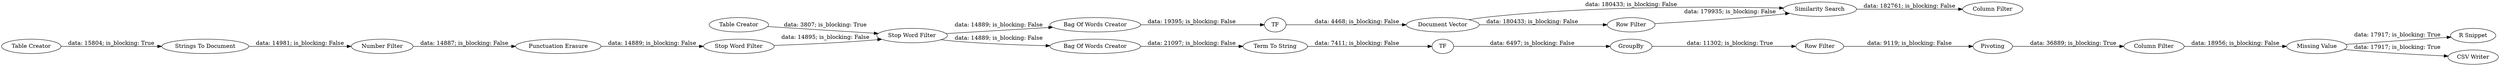 digraph {
	"-464427822138228212_325" [label="Missing Value"]
	"6822399537056644919_341" [label="Table Creator"]
	"-464427822138228212_334" [label="Term To String"]
	"-464427822138228212_335" [label="R Snippet"]
	"-464427822138228212_307" [label="Column Filter"]
	"6822399537056644919_356" [label="Number Filter"]
	"-464427822138228212_322" [label="Bag Of Words Creator"]
	"-464427822138228212_328" [label=TF]
	"-464427822138228212_323" [label=TF]
	"-464427822138228212_332" [label="CSV Writer"]
	"6822399537056644919_337" [label="Stop Word Filter"]
	"6822399537056644919_336" [label="Punctuation Erasure"]
	"-464427822138228212_313" [label="Similarity Search"]
	"-464427822138228212_316" [label="Column Filter"]
	"-464427822138228212_315" [label="Row Filter"]
	"-464427822138228212_303" [label=Pivoting]
	"-464427822138228212_326" [label="Row Filter"]
	"-464427822138228212_314" [label="Document Vector"]
	"-464427822138228212_321" [label="Strings To Document"]
	"-464427822138228212_333" [label=GroupBy]
	"-464427822138228212_327" [label="Bag Of Words Creator"]
	"-464427822138228212_347" [label="Table Creator"]
	"6822399537056644919_340" [label="Stop Word Filter"]
	"-464427822138228212_333" -> "-464427822138228212_326" [label="data: 11302; is_blocking: True"]
	"6822399537056644919_336" -> "6822399537056644919_337" [label="data: 14889; is_blocking: False"]
	"6822399537056644919_341" -> "6822399537056644919_340" [label="data: 3807; is_blocking: True"]
	"-464427822138228212_313" -> "-464427822138228212_316" [label="data: 182761; is_blocking: False"]
	"6822399537056644919_337" -> "6822399537056644919_340" [label="data: 14895; is_blocking: False"]
	"6822399537056644919_340" -> "-464427822138228212_327" [label="data: 14889; is_blocking: False"]
	"-464427822138228212_323" -> "-464427822138228212_314" [label="data: 4468; is_blocking: False"]
	"-464427822138228212_328" -> "-464427822138228212_333" [label="data: 6497; is_blocking: False"]
	"-464427822138228212_325" -> "-464427822138228212_332" [label="data: 17917; is_blocking: True"]
	"-464427822138228212_315" -> "-464427822138228212_313" [label="data: 179935; is_blocking: False"]
	"6822399537056644919_356" -> "6822399537056644919_336" [label="data: 14887; is_blocking: False"]
	"-464427822138228212_347" -> "-464427822138228212_321" [label="data: 15804; is_blocking: True"]
	"-464427822138228212_334" -> "-464427822138228212_328" [label="data: 7411; is_blocking: False"]
	"-464427822138228212_307" -> "-464427822138228212_325" [label="data: 18956; is_blocking: False"]
	"-464427822138228212_326" -> "-464427822138228212_303" [label="data: 9119; is_blocking: False"]
	"-464427822138228212_322" -> "-464427822138228212_323" [label="data: 19395; is_blocking: False"]
	"-464427822138228212_314" -> "-464427822138228212_315" [label="data: 180433; is_blocking: False"]
	"-464427822138228212_325" -> "-464427822138228212_335" [label="data: 17917; is_blocking: True"]
	"6822399537056644919_340" -> "-464427822138228212_322" [label="data: 14889; is_blocking: False"]
	"-464427822138228212_321" -> "6822399537056644919_356" [label="data: 14981; is_blocking: False"]
	"-464427822138228212_303" -> "-464427822138228212_307" [label="data: 36889; is_blocking: True"]
	"-464427822138228212_314" -> "-464427822138228212_313" [label="data: 180433; is_blocking: False"]
	"-464427822138228212_327" -> "-464427822138228212_334" [label="data: 21097; is_blocking: False"]
	rankdir=LR
}
